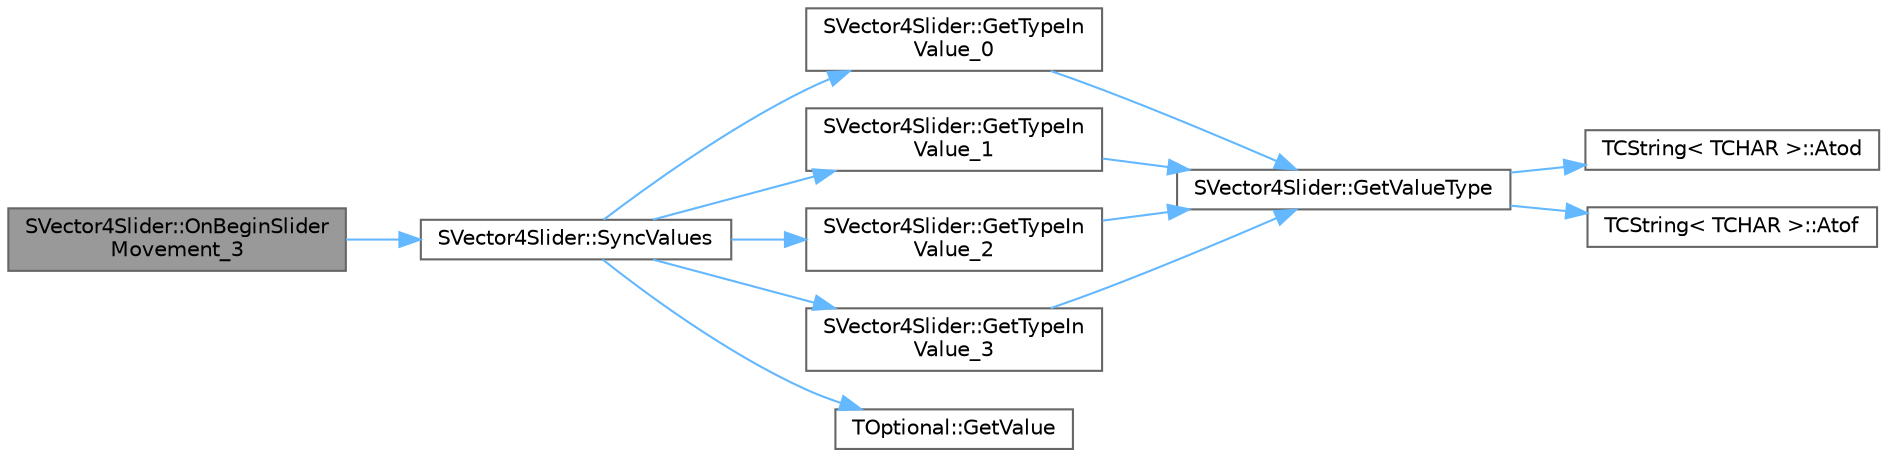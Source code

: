 digraph "SVector4Slider::OnBeginSliderMovement_3"
{
 // INTERACTIVE_SVG=YES
 // LATEX_PDF_SIZE
  bgcolor="transparent";
  edge [fontname=Helvetica,fontsize=10,labelfontname=Helvetica,labelfontsize=10];
  node [fontname=Helvetica,fontsize=10,shape=box,height=0.2,width=0.4];
  rankdir="LR";
  Node1 [id="Node000001",label="SVector4Slider::OnBeginSlider\lMovement_3",height=0.2,width=0.4,color="gray40", fillcolor="grey60", style="filled", fontcolor="black",tooltip="Called when the slider begins to move."];
  Node1 -> Node2 [id="edge1_Node000001_Node000002",color="steelblue1",style="solid",tooltip=" "];
  Node2 [id="Node000002",label="SVector4Slider::SyncValues",height=0.2,width=0.4,color="grey40", fillcolor="white", style="filled",URL="$d7/dfe/classSVector4Slider.html#adfa6e473c206b01177b4def9da915f24",tooltip=" "];
  Node2 -> Node3 [id="edge2_Node000002_Node000003",color="steelblue1",style="solid",tooltip=" "];
  Node3 [id="Node000003",label="SVector4Slider::GetTypeIn\lValue_0",height=0.2,width=0.4,color="grey40", fillcolor="white", style="filled",URL="$d7/dfe/classSVector4Slider.html#a8d7b67d240c566749c373a52378d48c1",tooltip=" "];
  Node3 -> Node4 [id="edge3_Node000003_Node000004",color="steelblue1",style="solid",tooltip=" "];
  Node4 [id="Node000004",label="SVector4Slider::GetValueType",height=0.2,width=0.4,color="grey40", fillcolor="white", style="filled",URL="$d7/dfe/classSVector4Slider.html#ae408d63d5f497325afc1d0f8d883e5f2",tooltip=" "];
  Node4 -> Node5 [id="edge4_Node000004_Node000005",color="steelblue1",style="solid",tooltip=" "];
  Node5 [id="Node000005",label="TCString\< TCHAR \>::Atod",height=0.2,width=0.4,color="grey40", fillcolor="white", style="filled",URL="$df/d74/structTCString.html#a6030b53388fa01cb42039f787786c543",tooltip=" "];
  Node4 -> Node6 [id="edge5_Node000004_Node000006",color="steelblue1",style="solid",tooltip=" "];
  Node6 [id="Node000006",label="TCString\< TCHAR \>::Atof",height=0.2,width=0.4,color="grey40", fillcolor="white", style="filled",URL="$df/d74/structTCString.html#a7f6c88c8125b013f78cc2035ee1301d0",tooltip=" "];
  Node2 -> Node7 [id="edge6_Node000002_Node000007",color="steelblue1",style="solid",tooltip=" "];
  Node7 [id="Node000007",label="SVector4Slider::GetTypeIn\lValue_1",height=0.2,width=0.4,color="grey40", fillcolor="white", style="filled",URL="$d7/dfe/classSVector4Slider.html#a7fb8553de897a74bae8d9b28710cd914",tooltip=" "];
  Node7 -> Node4 [id="edge7_Node000007_Node000004",color="steelblue1",style="solid",tooltip=" "];
  Node2 -> Node8 [id="edge8_Node000002_Node000008",color="steelblue1",style="solid",tooltip=" "];
  Node8 [id="Node000008",label="SVector4Slider::GetTypeIn\lValue_2",height=0.2,width=0.4,color="grey40", fillcolor="white", style="filled",URL="$d7/dfe/classSVector4Slider.html#a7b1a54688667948fc93501881110143a",tooltip=" "];
  Node8 -> Node4 [id="edge9_Node000008_Node000004",color="steelblue1",style="solid",tooltip=" "];
  Node2 -> Node9 [id="edge10_Node000002_Node000009",color="steelblue1",style="solid",tooltip=" "];
  Node9 [id="Node000009",label="SVector4Slider::GetTypeIn\lValue_3",height=0.2,width=0.4,color="grey40", fillcolor="white", style="filled",URL="$d7/dfe/classSVector4Slider.html#ab7a780147f1a6978fd97fbc18a816f3b",tooltip=" "];
  Node9 -> Node4 [id="edge11_Node000009_Node000004",color="steelblue1",style="solid",tooltip=" "];
  Node2 -> Node10 [id="edge12_Node000002_Node000010",color="steelblue1",style="solid",tooltip=" "];
  Node10 [id="Node000010",label="TOptional::GetValue",height=0.2,width=0.4,color="grey40", fillcolor="white", style="filled",URL="$d7/d70/structTOptional.html#a145e77bf7df807de7fa6e9116c99ccfb",tooltip=" "];
}
